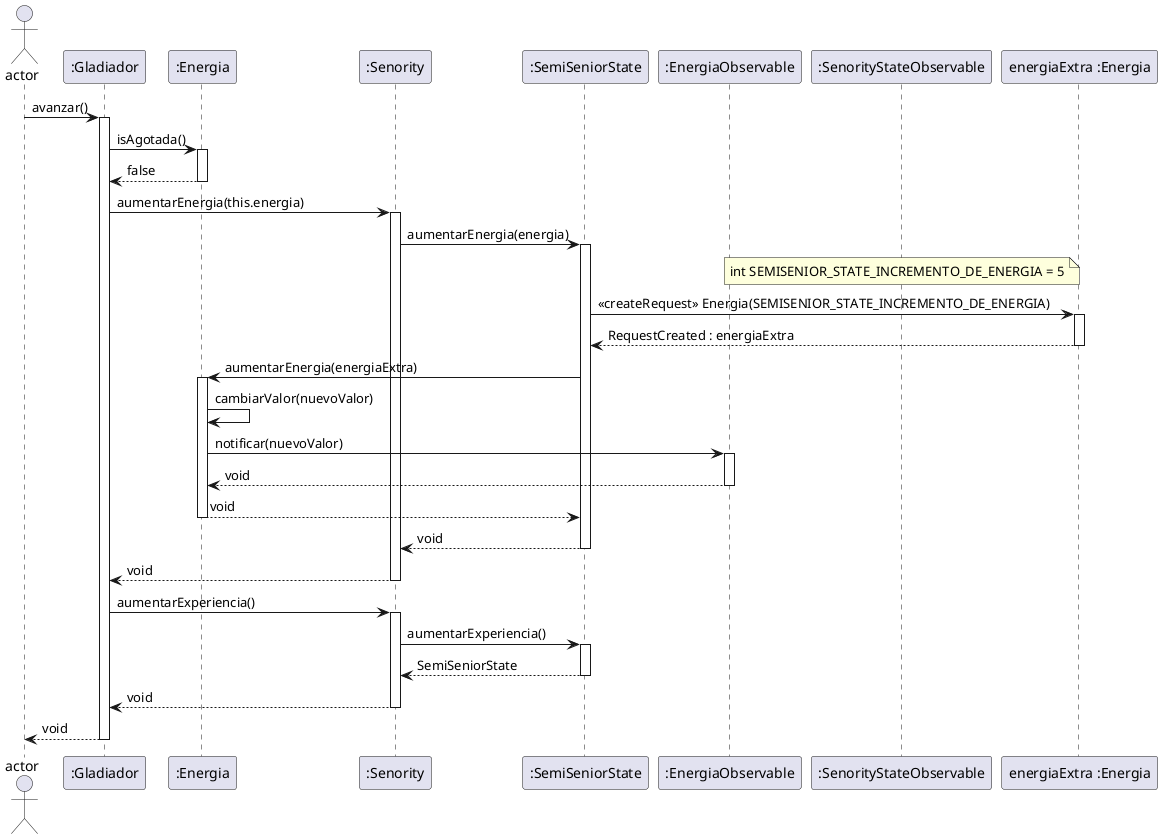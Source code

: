 @startuml
actor Actor as "actor"
participant Gladiador as ":Gladiador"
participant Energia as ":Energia"
participant Senority as ":Senority"
participant SemiSeniorState as ":SemiSeniorState"
participant ObservableEnergia as ":EnergiaObservable"
participant ObservableSenorityState as ":SenorityStateObservable"

participant EnergiaExtra as "energiaExtra :Energia"

    Actor->Gladiador: avanzar()
        activate Gladiador
          Gladiador->Energia: isAgotada()
          activate Energia
          Gladiador<--Energia: false
          deactivate Energia
          Gladiador->Senority: aumentarEnergia(this.energia)
          activate Senority
            Senority->SemiSeniorState: aumentarEnergia(energia)
            activate SemiSeniorState
            note over ObservableSenorityState : int SEMISENIOR_STATE_INCREMENTO_DE_ENERGIA = 5
            SemiSeniorState->EnergiaExtra: << createRequest >> Energia(SEMISENIOR_STATE_INCREMENTO_DE_ENERGIA)
            activate EnergiaExtra
            EnergiaExtra-->SemiSeniorState: RequestCreated : energiaExtra
            deactivate EnergiaExtra
              SemiSeniorState->Energia: aumentarEnergia(energiaExtra)
              activate Energia
              Energia->Energia: cambiarValor(nuevoValor)
                Energia->ObservableEnergia: notificar(nuevoValor)
                activate ObservableEnergia
                Energia<--ObservableEnergia: void
                deactivate ObservableEnergia
              SemiSeniorState<--Energia: void
              deactivate Energia
            Senority<--SemiSeniorState: void
            deactivate SemiSeniorState
          Gladiador<--Senority: void
          deactivate Senority
      Gladiador->Senority: aumentarExperiencia()
      activate Senority
        Senority->SemiSeniorState: aumentarExperiencia()
        activate SemiSeniorState
        Senority<--SemiSeniorState: SemiSeniorState
        deactivate SemiSeniorState
      Gladiador<--Senority: void
      deactivate Senority
    Actor<--Gladiador: void
    deactivate Gladiador
  deactivate Actor
@enduml